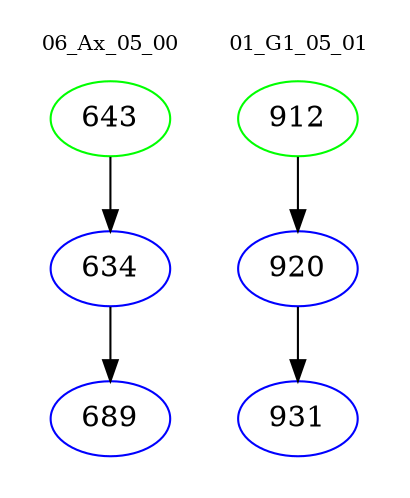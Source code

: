 digraph{
subgraph cluster_0 {
color = white
label = "06_Ax_05_00";
fontsize=10;
T0_643 [label="643", color="green"]
T0_643 -> T0_634 [color="black"]
T0_634 [label="634", color="blue"]
T0_634 -> T0_689 [color="black"]
T0_689 [label="689", color="blue"]
}
subgraph cluster_1 {
color = white
label = "01_G1_05_01";
fontsize=10;
T1_912 [label="912", color="green"]
T1_912 -> T1_920 [color="black"]
T1_920 [label="920", color="blue"]
T1_920 -> T1_931 [color="black"]
T1_931 [label="931", color="blue"]
}
}
